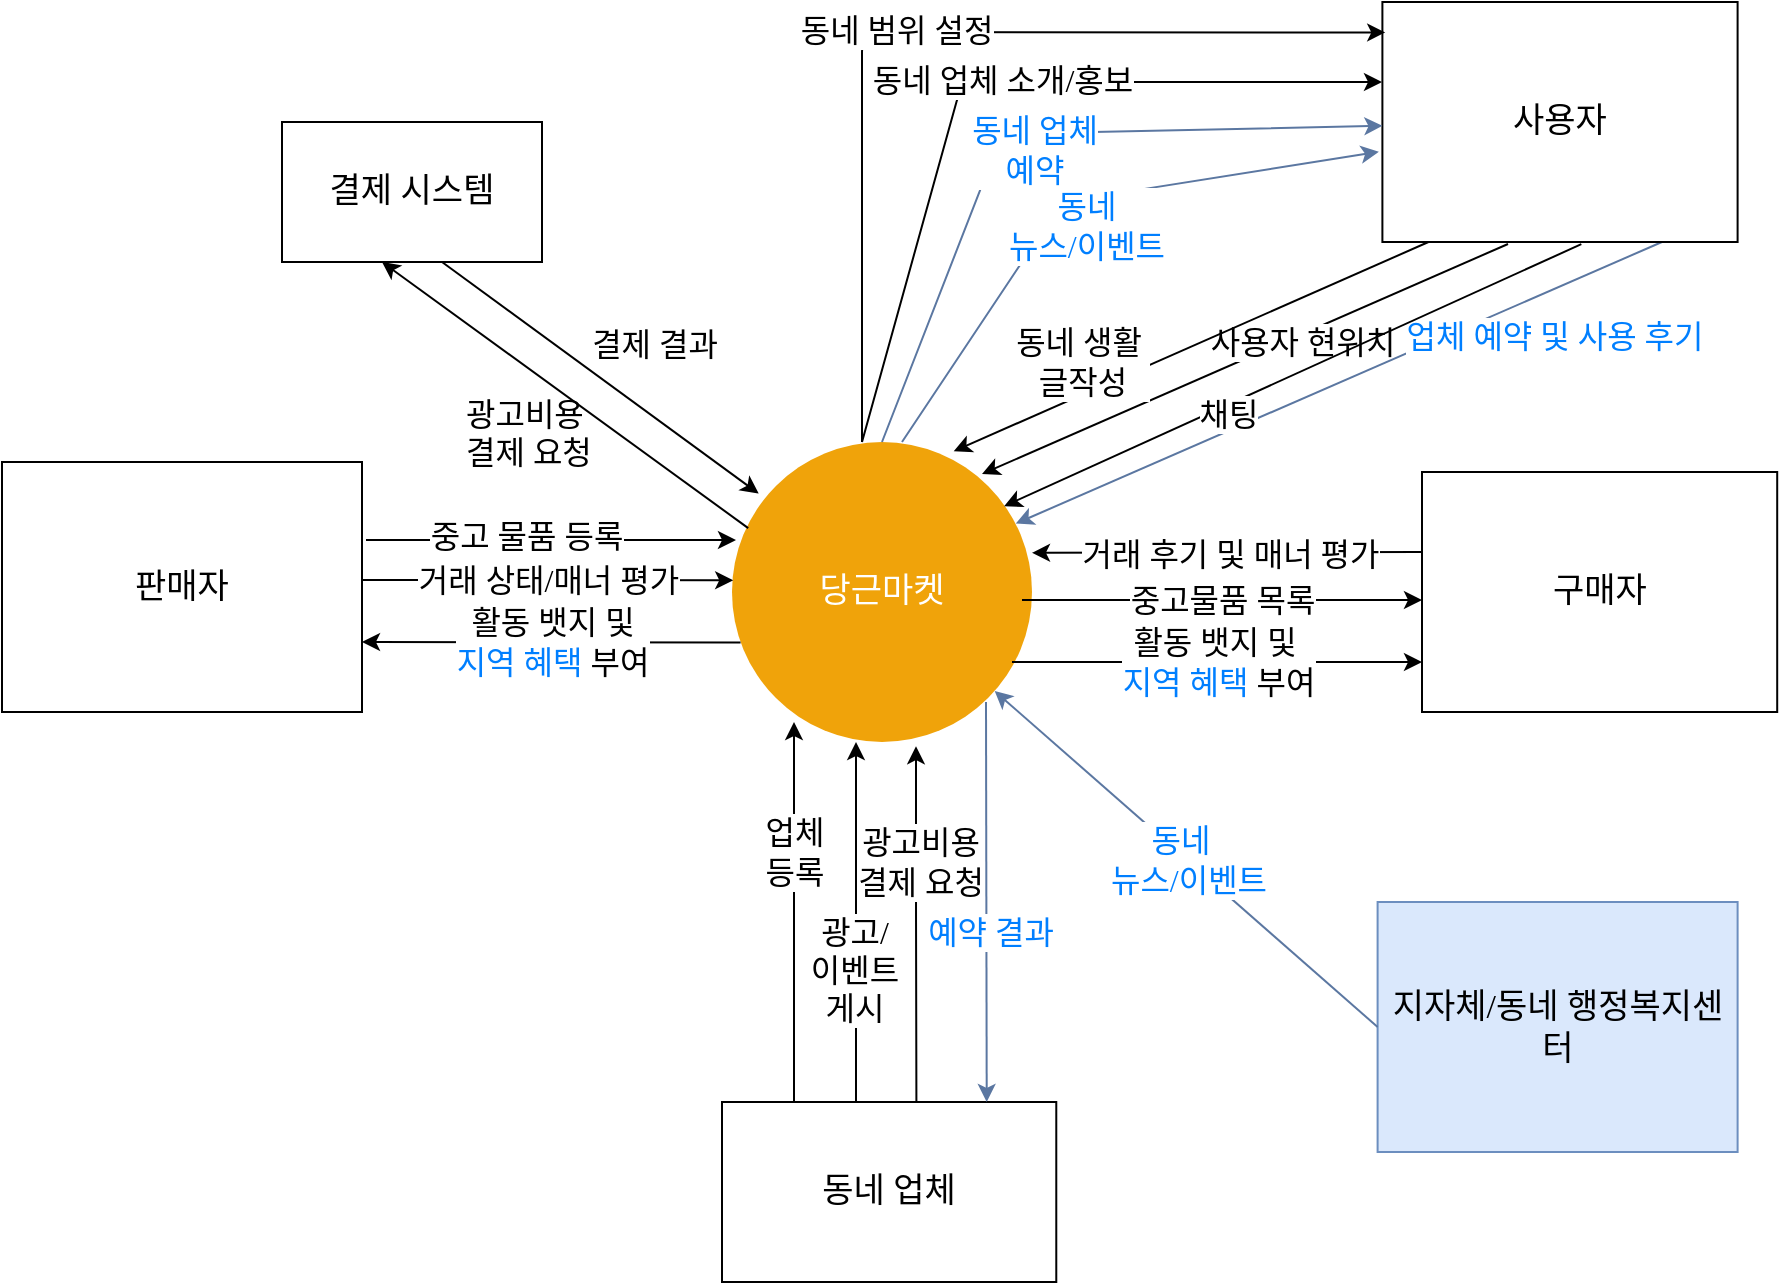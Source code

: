 <mxfile version="13.7.4" type="github">
  <diagram id="2eBaNiK83SsfWGN7OqTg" name="Page-1">
    <mxGraphModel dx="1747" dy="494" grid="1" gridSize="10" guides="1" tooltips="1" connect="1" arrows="1" fold="1" page="1" pageScale="1" pageWidth="827" pageHeight="1169" background="#FFFFFF" math="0" shadow="0">
      <root>
        <mxCell id="0" />
        <mxCell id="1" parent="0" />
        <mxCell id="iDiovrbEPyYLWm7U3jqZ-1" value="당근마켓" style="ellipse;whiteSpace=wrap;html=1;aspect=fixed;fontFamily=Do Hyeon;fontSize=17;fillColor=#f0a30a;fontColor=#ffffff;strokeColor=none;fontSource=https%3A%2F%2Ffonts.googleapis.com%2Fcss%3Ffamily%3DDo%2BHyeon;" parent="1" vertex="1">
          <mxGeometry x="315" y="370" width="150" height="150" as="geometry" />
        </mxCell>
        <mxCell id="iDiovrbEPyYLWm7U3jqZ-4" value="동네 업체" style="rounded=0;whiteSpace=wrap;html=1;fontFamily=Do Hyeon;fontSize=17;fontSource=https%3A%2F%2Ffonts.googleapis.com%2Fcss%3Ffamily%3DDo%2BHyeon;" parent="1" vertex="1">
          <mxGeometry x="310" y="700" width="167.14" height="90" as="geometry" />
        </mxCell>
        <mxCell id="iDiovrbEPyYLWm7U3jqZ-26" value="구매자" style="rounded=0;whiteSpace=wrap;html=1;fontFamily=Do Hyeon;fontSize=17;fontSource=https%3A%2F%2Ffonts.googleapis.com%2Fcss%3Ffamily%3DDo%2BHyeon;" parent="1" vertex="1">
          <mxGeometry x="660" y="385" width="177.6" height="120" as="geometry" />
        </mxCell>
        <mxCell id="iDiovrbEPyYLWm7U3jqZ-27" value="판매자" style="rounded=0;whiteSpace=wrap;html=1;fontFamily=Do Hyeon;fontSize=17;fontSource=https%3A%2F%2Ffonts.googleapis.com%2Fcss%3Ffamily%3DDo%2BHyeon;" parent="1" vertex="1">
          <mxGeometry x="-50" y="380" width="180" height="125" as="geometry" />
        </mxCell>
        <mxCell id="615CvDBMZHt1SZaBTN3t-6" value="" style="endArrow=classic;html=1;exitX=0.5;exitY=0;exitDx=0;exitDy=0;entryX=0.5;entryY=1;entryDx=0;entryDy=0;fontFamily=Do Hyeon;fontSource=https%3A%2F%2Ffonts.googleapis.com%2Fcss%3Ffamily%3DDo%2BHyeon;" parent="1" edge="1">
          <mxGeometry relative="1" as="geometry">
            <mxPoint x="377" y="700" as="sourcePoint" />
            <mxPoint x="377" y="520" as="targetPoint" />
            <Array as="points" />
          </mxGeometry>
        </mxCell>
        <mxCell id="615CvDBMZHt1SZaBTN3t-7" value="광고/&lt;br&gt;이벤트&lt;br style=&quot;font-size: 16px&quot;&gt;게시" style="edgeLabel;resizable=0;html=1;align=center;verticalAlign=middle;fontSize=16;fontFamily=Do Hyeon;fontSource=https%3A%2F%2Ffonts.googleapis.com%2Fcss%3Ffamily%3DDo%2BHyeon;labelBackgroundColor=#FFFFFF;" parent="615CvDBMZHt1SZaBTN3t-6" connectable="0" vertex="1">
          <mxGeometry relative="1" as="geometry">
            <mxPoint x="-1" y="24" as="offset" />
          </mxGeometry>
        </mxCell>
        <mxCell id="615CvDBMZHt1SZaBTN3t-8" value="" style="endArrow=classic;html=1;exitX=0.885;exitY=-0.002;exitDx=0;exitDy=0;exitPerimeter=0;fontFamily=Do Hyeon;fontSource=https%3A%2F%2Ffonts.googleapis.com%2Fcss%3Ffamily%3DDo%2BHyeon;" parent="1" edge="1">
          <mxGeometry relative="1" as="geometry">
            <mxPoint x="407.2" y="700.0" as="sourcePoint" />
            <mxPoint x="407" y="522.12" as="targetPoint" />
            <Array as="points">
              <mxPoint x="407" y="600.12" />
            </Array>
          </mxGeometry>
        </mxCell>
        <mxCell id="615CvDBMZHt1SZaBTN3t-9" value="광고비용 &lt;br&gt;결제 요청" style="edgeLabel;resizable=0;html=1;align=center;verticalAlign=middle;fontSize=16;fontFamily=Do Hyeon;fontSource=https%3A%2F%2Ffonts.googleapis.com%2Fcss%3Ffamily%3DDo%2BHyeon;labelBackgroundColor=#FFFFFF;" parent="615CvDBMZHt1SZaBTN3t-8" connectable="0" vertex="1">
          <mxGeometry relative="1" as="geometry">
            <mxPoint x="1.98" y="-31" as="offset" />
          </mxGeometry>
        </mxCell>
        <mxCell id="615CvDBMZHt1SZaBTN3t-10" value="" style="endArrow=classic;html=1;fontFamily=Do Hyeon;fontSource=https%3A%2F%2Ffonts.googleapis.com%2Fcss%3Ffamily%3DDo%2BHyeon;" parent="1" edge="1">
          <mxGeometry relative="1" as="geometry">
            <mxPoint x="132" y="419" as="sourcePoint" />
            <mxPoint x="317" y="419" as="targetPoint" />
            <Array as="points" />
          </mxGeometry>
        </mxCell>
        <mxCell id="615CvDBMZHt1SZaBTN3t-11" value="중고 물품 등록" style="edgeLabel;resizable=0;html=1;align=center;verticalAlign=middle;fontSize=16;labelBackgroundColor=#FFFFFF;fontFamily=Do Hyeon;fontSource=https%3A%2F%2Ffonts.googleapis.com%2Fcss%3Ffamily%3DDo%2BHyeon;" parent="615CvDBMZHt1SZaBTN3t-10" connectable="0" vertex="1">
          <mxGeometry relative="1" as="geometry">
            <mxPoint x="-13" y="-2" as="offset" />
          </mxGeometry>
        </mxCell>
        <mxCell id="615CvDBMZHt1SZaBTN3t-12" value="" style="endArrow=classic;html=1;fontFamily=Do Hyeon;fontSource=https%3A%2F%2Ffonts.googleapis.com%2Fcss%3Ffamily%3DDo%2BHyeon;" parent="1" edge="1">
          <mxGeometry relative="1" as="geometry">
            <mxPoint x="460" y="449" as="sourcePoint" />
            <mxPoint x="660" y="449" as="targetPoint" />
            <Array as="points">
              <mxPoint x="529.8" y="449" />
            </Array>
          </mxGeometry>
        </mxCell>
        <mxCell id="615CvDBMZHt1SZaBTN3t-13" value="중고물품 목록" style="edgeLabel;resizable=0;html=1;align=center;verticalAlign=middle;fontSize=16;labelBackgroundColor=#FFFFFF;fontFamily=Do Hyeon;fontSource=https%3A%2F%2Ffonts.googleapis.com%2Fcss%3Ffamily%3DDo%2BHyeon;" parent="615CvDBMZHt1SZaBTN3t-12" connectable="0" vertex="1">
          <mxGeometry relative="1" as="geometry">
            <mxPoint as="offset" />
          </mxGeometry>
        </mxCell>
        <mxCell id="615CvDBMZHt1SZaBTN3t-18" value="" style="endArrow=classic;html=1;fontFamily=Do Hyeon;fontSource=https%3A%2F%2Ffonts.googleapis.com%2Fcss%3Ffamily%3DDo%2BHyeon;" parent="1" edge="1">
          <mxGeometry relative="1" as="geometry">
            <mxPoint x="703" y="271" as="sourcePoint" />
            <mxPoint x="440" y="386" as="targetPoint" />
            <Array as="points" />
          </mxGeometry>
        </mxCell>
        <mxCell id="615CvDBMZHt1SZaBTN3t-19" value="사용자 현위치" style="edgeLabel;resizable=0;html=1;align=center;verticalAlign=middle;fontSize=16;labelBackgroundColor=#FFFFFF;fontFamily=Do Hyeon;fontSource=https%3A%2F%2Ffonts.googleapis.com%2Fcss%3Ffamily%3DDo%2BHyeon;" parent="615CvDBMZHt1SZaBTN3t-18" connectable="0" vertex="1">
          <mxGeometry relative="1" as="geometry">
            <mxPoint x="28.6" y="-8.5" as="offset" />
          </mxGeometry>
        </mxCell>
        <mxCell id="615CvDBMZHt1SZaBTN3t-20" value="" style="endArrow=classic;html=1;fontFamily=Do Hyeon;fontSource=https%3A%2F%2Ffonts.googleapis.com%2Fcss%3Ffamily%3DDo%2BHyeon;" parent="1" edge="1">
          <mxGeometry relative="1" as="geometry">
            <mxPoint x="660" y="425" as="sourcePoint" />
            <mxPoint x="465" y="425.41" as="targetPoint" />
            <Array as="points" />
          </mxGeometry>
        </mxCell>
        <mxCell id="615CvDBMZHt1SZaBTN3t-21" value="거래 후기 및 매너 평가" style="edgeLabel;resizable=0;html=1;align=center;verticalAlign=middle;fontSize=16;labelBackgroundColor=#FFFFFF;fontFamily=Do Hyeon;fontSource=https%3A%2F%2Ffonts.googleapis.com%2Fcss%3Ffamily%3DDo%2BHyeon;" parent="615CvDBMZHt1SZaBTN3t-20" connectable="0" vertex="1">
          <mxGeometry relative="1" as="geometry">
            <mxPoint x="1" y="0.2" as="offset" />
          </mxGeometry>
        </mxCell>
        <mxCell id="615CvDBMZHt1SZaBTN3t-27" value="" style="endArrow=classic;html=1;fontFamily=Do Hyeon;fontSource=https%3A%2F%2Ffonts.googleapis.com%2Fcss%3Ffamily%3DDo%2BHyeon;exitX=0.787;exitY=1;exitDx=0;exitDy=0;exitPerimeter=0;entryX=0.946;entryY=0.272;entryDx=0;entryDy=0;entryPerimeter=0;strokeColor=#5B77A1;" parent="1" source="f4QaTZTHXKAwovkgsrd5-1" target="iDiovrbEPyYLWm7U3jqZ-1" edge="1">
          <mxGeometry relative="1" as="geometry">
            <mxPoint x="790" y="270" as="sourcePoint" />
            <mxPoint x="463" y="413" as="targetPoint" />
            <Array as="points" />
          </mxGeometry>
        </mxCell>
        <mxCell id="615CvDBMZHt1SZaBTN3t-28" value="업체 예약 및 사용 후기" style="edgeLabel;resizable=0;html=1;align=center;verticalAlign=middle;fontSize=16;labelBackgroundColor=#FFFFFF;fontFamily=Do Hyeon;fontSource=https%3A%2F%2Ffonts.googleapis.com%2Fcss%3Ffamily%3DDo%2BHyeon;fontColor=#007FFF;" parent="615CvDBMZHt1SZaBTN3t-27" connectable="0" vertex="1">
          <mxGeometry relative="1" as="geometry">
            <mxPoint x="106.8" y="-23.65" as="offset" />
          </mxGeometry>
        </mxCell>
        <mxCell id="615CvDBMZHt1SZaBTN3t-30" value="" style="endArrow=classic;html=1;fontFamily=Do Hyeon;fontSource=https%3A%2F%2Ffonts.googleapis.com%2Fcss%3Ffamily%3DDo%2BHyeon;exitX=0.56;exitY=1.009;exitDx=0;exitDy=0;exitPerimeter=0;entryX=0.907;entryY=0.214;entryDx=0;entryDy=0;entryPerimeter=0;" parent="1" source="f4QaTZTHXKAwovkgsrd5-1" target="iDiovrbEPyYLWm7U3jqZ-1" edge="1">
          <mxGeometry relative="1" as="geometry">
            <mxPoint x="750" y="274" as="sourcePoint" />
            <mxPoint x="460" y="400" as="targetPoint" />
            <Array as="points" />
          </mxGeometry>
        </mxCell>
        <mxCell id="615CvDBMZHt1SZaBTN3t-31" value="채팅" style="edgeLabel;resizable=0;html=1;align=center;verticalAlign=middle;fontSize=16;labelBackgroundColor=#FFFFFF;fontFamily=Do Hyeon;fontSource=https%3A%2F%2Ffonts.googleapis.com%2Fcss%3Ffamily%3DDo%2BHyeon;" parent="615CvDBMZHt1SZaBTN3t-30" connectable="0" vertex="1">
          <mxGeometry relative="1" as="geometry">
            <mxPoint x="-32.76" y="19.25" as="offset" />
          </mxGeometry>
        </mxCell>
        <mxCell id="K0sjepav5S79el99xd7h-5" value="" style="endArrow=classic;html=1;fontFamily=Do Hyeon;fontSize=16;entryX=0.004;entryY=0.601;entryDx=0;entryDy=0;entryPerimeter=0;" parent="1" edge="1">
          <mxGeometry relative="1" as="geometry">
            <mxPoint x="130" y="439" as="sourcePoint" />
            <mxPoint x="315.6" y="439.15" as="targetPoint" />
          </mxGeometry>
        </mxCell>
        <mxCell id="K0sjepav5S79el99xd7h-6" value="&lt;span style=&quot;font-size: 16px&quot;&gt;거래 상태/매너 평가&lt;/span&gt;" style="edgeLabel;resizable=0;html=1;align=center;verticalAlign=middle;fontFamily=Do Hyeon;fontSource=https%3A%2F%2Ffonts.googleapis.com%2Fcss%3Ffamily%3DDo%2BHyeon;labelBackgroundColor=#FFFFFF;fontSize=16;" parent="K0sjepav5S79el99xd7h-5" connectable="0" vertex="1">
          <mxGeometry relative="1" as="geometry" />
        </mxCell>
        <mxCell id="K0sjepav5S79el99xd7h-9" value="" style="endArrow=classic;html=1;exitX=0.5;exitY=0;exitDx=0;exitDy=0;fontFamily=Do Hyeon;fontSource=https%3A%2F%2Ffonts.googleapis.com%2Fcss%3Ffamily%3DDo%2BHyeon;" parent="1" edge="1">
          <mxGeometry relative="1" as="geometry">
            <mxPoint x="346" y="700" as="sourcePoint" />
            <mxPoint x="346" y="510" as="targetPoint" />
            <Array as="points" />
          </mxGeometry>
        </mxCell>
        <mxCell id="K0sjepav5S79el99xd7h-10" value="업체&lt;br&gt;등록" style="edgeLabel;resizable=0;html=1;align=center;verticalAlign=middle;fontSize=16;fontFamily=Do Hyeon;fontSource=https%3A%2F%2Ffonts.googleapis.com%2Fcss%3Ffamily%3DDo%2BHyeon;labelBackgroundColor=#FFFFFF;" parent="K0sjepav5S79el99xd7h-9" connectable="0" vertex="1">
          <mxGeometry relative="1" as="geometry">
            <mxPoint y="-30" as="offset" />
          </mxGeometry>
        </mxCell>
        <mxCell id="K0sjepav5S79el99xd7h-13" value="" style="endArrow=classic;html=1;fontFamily=Do Hyeon;fontSource=https%3A%2F%2Ffonts.googleapis.com%2Fcss%3Ffamily%3DDo%2BHyeon;entryX=0.739;entryY=0.031;entryDx=0;entryDy=0;entryPerimeter=0;exitX=0.136;exitY=0.996;exitDx=0;exitDy=0;exitPerimeter=0;" parent="1" source="f4QaTZTHXKAwovkgsrd5-1" target="iDiovrbEPyYLWm7U3jqZ-1" edge="1">
          <mxGeometry relative="1" as="geometry">
            <mxPoint x="620" y="260" as="sourcePoint" />
            <mxPoint x="379.999" y="370.003" as="targetPoint" />
            <Array as="points" />
          </mxGeometry>
        </mxCell>
        <mxCell id="K0sjepav5S79el99xd7h-14" value="동네 생활&amp;nbsp;&lt;br&gt;글작성" style="edgeLabel;resizable=0;html=1;align=center;verticalAlign=middle;fontSize=16;labelBackgroundColor=#FFFFFF;fontFamily=Do Hyeon;fontSource=https%3A%2F%2Ffonts.googleapis.com%2Fcss%3Ffamily%3DDo%2BHyeon;" parent="K0sjepav5S79el99xd7h-13" connectable="0" vertex="1">
          <mxGeometry relative="1" as="geometry">
            <mxPoint x="-54.86" y="7.81" as="offset" />
          </mxGeometry>
        </mxCell>
        <mxCell id="L4SgiP1MxD5cdKtb4Lhz-1" value="결제 시스템" style="rounded=0;whiteSpace=wrap;html=1;fontFamily=Do Hyeon;fontSize=17;fontSource=https%3A%2F%2Ffonts.googleapis.com%2Fcss%3Ffamily%3DDo%2BHyeon;" parent="1" vertex="1">
          <mxGeometry x="90" y="210" width="130" height="70" as="geometry" />
        </mxCell>
        <mxCell id="L4SgiP1MxD5cdKtb4Lhz-4" value="" style="endArrow=classic;html=1;fontFamily=Do Hyeon;fontSource=https%3A%2F%2Ffonts.googleapis.com%2Fcss%3Ffamily%3DDo%2BHyeon;exitX=0.5;exitY=1;exitDx=0;exitDy=0;entryX=0.089;entryY=0.172;entryDx=0;entryDy=0;entryPerimeter=0;" parent="1" target="iDiovrbEPyYLWm7U3jqZ-1" edge="1">
          <mxGeometry relative="1" as="geometry">
            <mxPoint x="170" y="280.0" as="sourcePoint" />
            <mxPoint x="337" y="400" as="targetPoint" />
            <Array as="points" />
          </mxGeometry>
        </mxCell>
        <mxCell id="L4SgiP1MxD5cdKtb4Lhz-5" value="결제 결과" style="edgeLabel;resizable=0;html=1;align=center;verticalAlign=middle;fontSize=16;fontFamily=Do Hyeon;fontSource=https%3A%2F%2Ffonts.googleapis.com%2Fcss%3Ffamily%3DDo%2BHyeon;labelBackgroundColor=#FFFFFF;" parent="L4SgiP1MxD5cdKtb4Lhz-4" connectable="0" vertex="1">
          <mxGeometry relative="1" as="geometry">
            <mxPoint x="26.89" y="-17.5" as="offset" />
          </mxGeometry>
        </mxCell>
        <mxCell id="DclSnaKNz0RfbiUWnmVD-1" value="&lt;span style=&quot;color: rgb(0, 0, 0); font-family: &amp;quot;do hyeon&amp;quot;; font-size: 16px; font-style: normal; font-weight: 400; letter-spacing: normal; text-align: center; text-indent: 0px; text-transform: none; word-spacing: 0px; background-color: rgb(255, 255, 255); display: inline; float: none;&quot;&gt;광고비용&lt;span&gt;&amp;nbsp;&lt;/span&gt;&lt;/span&gt;&lt;br style=&quot;color: rgb(0, 0, 0); font-family: &amp;quot;do hyeon&amp;quot;; font-size: 16px; font-style: normal; font-weight: 400; letter-spacing: normal; text-align: center; text-indent: 0px; text-transform: none; word-spacing: 0px;&quot;&gt;&lt;span style=&quot;color: rgb(0, 0, 0); font-family: &amp;quot;do hyeon&amp;quot;; font-size: 16px; font-style: normal; font-weight: 400; letter-spacing: normal; text-align: center; text-indent: 0px; text-transform: none; word-spacing: 0px; background-color: rgb(255, 255, 255); display: inline; float: none;&quot;&gt;결제 요청&lt;/span&gt;" style="text;whiteSpace=wrap;html=1;" parent="1" vertex="1">
          <mxGeometry x="180" y="340" width="80" height="40" as="geometry" />
        </mxCell>
        <mxCell id="DclSnaKNz0RfbiUWnmVD-2" value="" style="endArrow=classic;html=1;fontFamily=Do Hyeon;fontSource=https%3A%2F%2Ffonts.googleapis.com%2Fcss%3Ffamily%3DDo%2BHyeon;exitX=0.054;exitY=0.287;exitDx=0;exitDy=0;exitPerimeter=0;" parent="1" source="iDiovrbEPyYLWm7U3jqZ-1" edge="1">
          <mxGeometry relative="1" as="geometry">
            <mxPoint x="130" y="300.0" as="sourcePoint" />
            <mxPoint x="140" y="280" as="targetPoint" />
            <Array as="points" />
          </mxGeometry>
        </mxCell>
        <mxCell id="DclSnaKNz0RfbiUWnmVD-10" value="" style="endArrow=classic;html=1;entryX=0.75;entryY=0;entryDx=0;entryDy=0;strokeColor=#5B77A1;" parent="1" edge="1">
          <mxGeometry relative="1" as="geometry">
            <mxPoint x="442" y="500" as="sourcePoint" />
            <mxPoint x="442.355" y="700" as="targetPoint" />
          </mxGeometry>
        </mxCell>
        <mxCell id="DclSnaKNz0RfbiUWnmVD-11" value="예약 결과" style="edgeLabel;resizable=0;html=1;align=center;verticalAlign=middle;fontFamily=Do Hyeon;fontSource=https%3A%2F%2Ffonts.googleapis.com%2Fcss%3Ffamily%3DDo%2BHyeon;fontSize=16;fontColor=#007FFF;" parent="DclSnaKNz0RfbiUWnmVD-10" connectable="0" vertex="1">
          <mxGeometry relative="1" as="geometry">
            <mxPoint x="2" y="14.71" as="offset" />
          </mxGeometry>
        </mxCell>
        <mxCell id="DclSnaKNz0RfbiUWnmVD-19" value="지자체/동네 행정복지센터" style="rounded=0;whiteSpace=wrap;html=1;fontFamily=Do Hyeon;fontSize=17;fillColor=#dae8fc;strokeColor=#6c8ebf;" parent="1" vertex="1">
          <mxGeometry x="637.8" y="600" width="180" height="125" as="geometry" />
        </mxCell>
        <mxCell id="f4QaTZTHXKAwovkgsrd5-1" value="사용자" style="rounded=0;whiteSpace=wrap;html=1;fontFamily=Do Hyeon;fontSize=17;fontSource=https%3A%2F%2Ffonts.googleapis.com%2Fcss%3Ffamily%3DDo%2BHyeon;" parent="1" vertex="1">
          <mxGeometry x="640.2" y="150" width="177.6" height="120" as="geometry" />
        </mxCell>
        <mxCell id="f4QaTZTHXKAwovkgsrd5-2" value="" style="endArrow=classic;html=1;fontFamily=Do Hyeon;fontSource=https%3A%2F%2Ffonts.googleapis.com%2Fcss%3Ffamily%3DDo%2BHyeon;exitX=0.5;exitY=0;exitDx=0;exitDy=0;fillColor=#dae8fc;strokeColor=#5B77A1;" parent="1" source="iDiovrbEPyYLWm7U3jqZ-1" target="f4QaTZTHXKAwovkgsrd5-1" edge="1">
          <mxGeometry relative="1" as="geometry">
            <mxPoint x="370" y="380" as="sourcePoint" />
            <mxPoint x="640.2" y="171.88" as="targetPoint" />
            <Array as="points">
              <mxPoint x="450" y="216" />
            </Array>
          </mxGeometry>
        </mxCell>
        <mxCell id="f4QaTZTHXKAwovkgsrd5-3" value="동네 업체 &lt;br&gt;예약" style="edgeLabel;resizable=0;html=1;align=center;verticalAlign=middle;fontSize=16;labelBackgroundColor=#FFFFFF;fontFamily=Do Hyeon;fontSource=https%3A%2F%2Ffonts.googleapis.com%2Fcss%3Ffamily%3DDo%2BHyeon;fontColor=#007FFF;" parent="f4QaTZTHXKAwovkgsrd5-2" connectable="0" vertex="1">
          <mxGeometry relative="1" as="geometry">
            <mxPoint x="2.63" y="7.53" as="offset" />
          </mxGeometry>
        </mxCell>
        <mxCell id="f4QaTZTHXKAwovkgsrd5-4" value="" style="endArrow=classic;html=1;fontFamily=Do Hyeon;fontSource=https%3A%2F%2Ffonts.googleapis.com%2Fcss%3Ffamily%3DDo%2BHyeon;" parent="1" edge="1">
          <mxGeometry relative="1" as="geometry">
            <mxPoint x="455" y="480" as="sourcePoint" />
            <mxPoint x="660" y="480" as="targetPoint" />
            <Array as="points">
              <mxPoint x="524.8" y="480" />
            </Array>
          </mxGeometry>
        </mxCell>
        <mxCell id="f4QaTZTHXKAwovkgsrd5-5" value="활동 뱃지 및&amp;nbsp;&lt;br&gt;&lt;font color=&quot;#007fff&quot;&gt;지역 혜택 &lt;/font&gt;부여" style="edgeLabel;resizable=0;html=1;align=center;verticalAlign=middle;fontSize=16;labelBackgroundColor=#FFFFFF;fontFamily=Do Hyeon;fontSource=https%3A%2F%2Ffonts.googleapis.com%2Fcss%3Ffamily%3DDo%2BHyeon;" parent="f4QaTZTHXKAwovkgsrd5-4" connectable="0" vertex="1">
          <mxGeometry relative="1" as="geometry">
            <mxPoint as="offset" />
          </mxGeometry>
        </mxCell>
        <mxCell id="f4QaTZTHXKAwovkgsrd5-6" value="" style="endArrow=classic;html=1;fontFamily=Do Hyeon;fontSource=https%3A%2F%2Ffonts.googleapis.com%2Fcss%3Ffamily%3DDo%2BHyeon;entryX=0.008;entryY=0.127;entryDx=0;entryDy=0;entryPerimeter=0;" parent="1" target="f4QaTZTHXKAwovkgsrd5-1" edge="1">
          <mxGeometry relative="1" as="geometry">
            <mxPoint x="380" y="370" as="sourcePoint" />
            <mxPoint x="640.2" y="180.0" as="targetPoint" />
            <Array as="points">
              <mxPoint x="380" y="165" />
            </Array>
          </mxGeometry>
        </mxCell>
        <mxCell id="f4QaTZTHXKAwovkgsrd5-7" value="동네 범위 설정" style="edgeLabel;resizable=0;html=1;align=center;verticalAlign=middle;fontSize=16;labelBackgroundColor=#FFFFFF;fontFamily=Do Hyeon;fontSource=https%3A%2F%2Ffonts.googleapis.com%2Fcss%3Ffamily%3DDo%2BHyeon;" parent="f4QaTZTHXKAwovkgsrd5-6" connectable="0" vertex="1">
          <mxGeometry relative="1" as="geometry">
            <mxPoint x="-11.72" y="-1" as="offset" />
          </mxGeometry>
        </mxCell>
        <mxCell id="f4QaTZTHXKAwovkgsrd5-10" value="" style="endArrow=classic;html=1;fontFamily=Do Hyeon;fontSource=https%3A%2F%2Ffonts.googleapis.com%2Fcss%3Ffamily%3DDo%2BHyeon;" parent="1" edge="1">
          <mxGeometry relative="1" as="geometry">
            <mxPoint x="380" y="370" as="sourcePoint" />
            <mxPoint x="640" y="190" as="targetPoint" />
            <Array as="points">
              <mxPoint x="430" y="190" />
            </Array>
          </mxGeometry>
        </mxCell>
        <mxCell id="f4QaTZTHXKAwovkgsrd5-11" value="동네 업체 소개/홍보" style="edgeLabel;resizable=0;html=1;align=center;verticalAlign=middle;fontSize=16;labelBackgroundColor=#FFFFFF;fontFamily=Do Hyeon;fontSource=https%3A%2F%2Ffonts.googleapis.com%2Fcss%3Ffamily%3DDo%2BHyeon;" parent="f4QaTZTHXKAwovkgsrd5-10" connectable="0" vertex="1">
          <mxGeometry relative="1" as="geometry">
            <mxPoint x="7.99" y="-1" as="offset" />
          </mxGeometry>
        </mxCell>
        <mxCell id="8rarV9E9feeYbixsX1ly-2" value="" style="endArrow=classic;html=1;fontSize=17;exitX=0;exitY=0.5;exitDx=0;exitDy=0;strokeColor=#5B77A1;" edge="1" parent="1" source="DclSnaKNz0RfbiUWnmVD-19" target="iDiovrbEPyYLWm7U3jqZ-1">
          <mxGeometry relative="1" as="geometry">
            <mxPoint x="420" y="340" as="sourcePoint" />
            <mxPoint x="520" y="340" as="targetPoint" />
          </mxGeometry>
        </mxCell>
        <mxCell id="8rarV9E9feeYbixsX1ly-3" value="동네&amp;nbsp;&amp;nbsp;&lt;br style=&quot;font-size: 16px;&quot;&gt;뉴스/이벤트" style="edgeLabel;resizable=0;html=1;align=center;verticalAlign=middle;fontFamily=Do Hyeon;fontSource=https%3A%2F%2Ffonts.googleapis.com%2Fcss%3Ffamily%3DDo%2BHyeon;fontSize=16;fontColor=#007FFF;" connectable="0" vertex="1" parent="8rarV9E9feeYbixsX1ly-2">
          <mxGeometry relative="1" as="geometry">
            <mxPoint x="1" as="offset" />
          </mxGeometry>
        </mxCell>
        <mxCell id="8rarV9E9feeYbixsX1ly-4" value="" style="endArrow=classic;html=1;fontFamily=Do Hyeon;fontSource=https%3A%2F%2Ffonts.googleapis.com%2Fcss%3Ffamily%3DDo%2BHyeon;entryX=-0.01;entryY=0.624;entryDx=0;entryDy=0;entryPerimeter=0;fillColor=#dae8fc;strokeColor=#5B77A1;" edge="1" parent="1" target="f4QaTZTHXKAwovkgsrd5-1">
          <mxGeometry relative="1" as="geometry">
            <mxPoint x="400" y="370" as="sourcePoint" />
            <mxPoint x="650.2" y="221.91" as="targetPoint" />
            <Array as="points">
              <mxPoint x="480" y="250" />
            </Array>
          </mxGeometry>
        </mxCell>
        <mxCell id="8rarV9E9feeYbixsX1ly-5" value="동네 &lt;br&gt;뉴스/이벤트" style="edgeLabel;resizable=0;html=1;align=center;verticalAlign=middle;fontSize=16;labelBackgroundColor=#FFFFFF;fontFamily=Do Hyeon;fontSource=https%3A%2F%2Ffonts.googleapis.com%2Fcss%3Ffamily%3DDo%2BHyeon;rotation=0;fontColor=#007FFF;" connectable="0" vertex="1" parent="8rarV9E9feeYbixsX1ly-4">
          <mxGeometry relative="1" as="geometry">
            <mxPoint x="3.55" y="13.18" as="offset" />
          </mxGeometry>
        </mxCell>
        <mxCell id="8rarV9E9feeYbixsX1ly-6" value="" style="endArrow=classic;html=1;fontFamily=Do Hyeon;fontSource=https%3A%2F%2Ffonts.googleapis.com%2Fcss%3Ffamily%3DDo%2BHyeon;entryX=1.004;entryY=0.654;entryDx=0;entryDy=0;entryPerimeter=0;" edge="1" parent="1">
          <mxGeometry relative="1" as="geometry">
            <mxPoint x="319.28" y="470.25" as="sourcePoint" />
            <mxPoint x="130.0" y="470.0" as="targetPoint" />
            <Array as="points" />
          </mxGeometry>
        </mxCell>
        <mxCell id="8rarV9E9feeYbixsX1ly-7" value="활동 뱃지 및 &lt;br&gt;&lt;font color=&quot;#007fff&quot;&gt;지역 혜택&lt;/font&gt; 부여" style="edgeLabel;resizable=0;html=1;align=center;verticalAlign=middle;fontSize=16;labelBackgroundColor=#FFFFFF;fontFamily=Do Hyeon;fontSource=https%3A%2F%2Ffonts.googleapis.com%2Fcss%3Ffamily%3DDo%2BHyeon;" connectable="0" vertex="1" parent="8rarV9E9feeYbixsX1ly-6">
          <mxGeometry relative="1" as="geometry">
            <mxPoint as="offset" />
          </mxGeometry>
        </mxCell>
      </root>
    </mxGraphModel>
  </diagram>
</mxfile>
